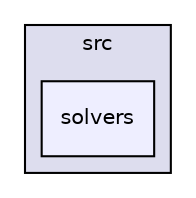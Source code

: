 digraph "/home/lwz/libmesh/src/solvers" {
  compound=true
  node [ fontsize="10", fontname="Helvetica"];
  edge [ labelfontsize="10", labelfontname="Helvetica"];
  subgraph clusterdir_b67bea1992da7c14177dd4764c9b03c0 {
    graph [ bgcolor="#ddddee", pencolor="black", label="src" fontname="Helvetica", fontsize="10", URL="dir_b67bea1992da7c14177dd4764c9b03c0.html"]
  dir_361396e29cc252330d234b7ce0bc64a8 [shape=box, label="solvers", style="filled", fillcolor="#eeeeff", pencolor="black", URL="dir_361396e29cc252330d234b7ce0bc64a8.html"];
  }
}
